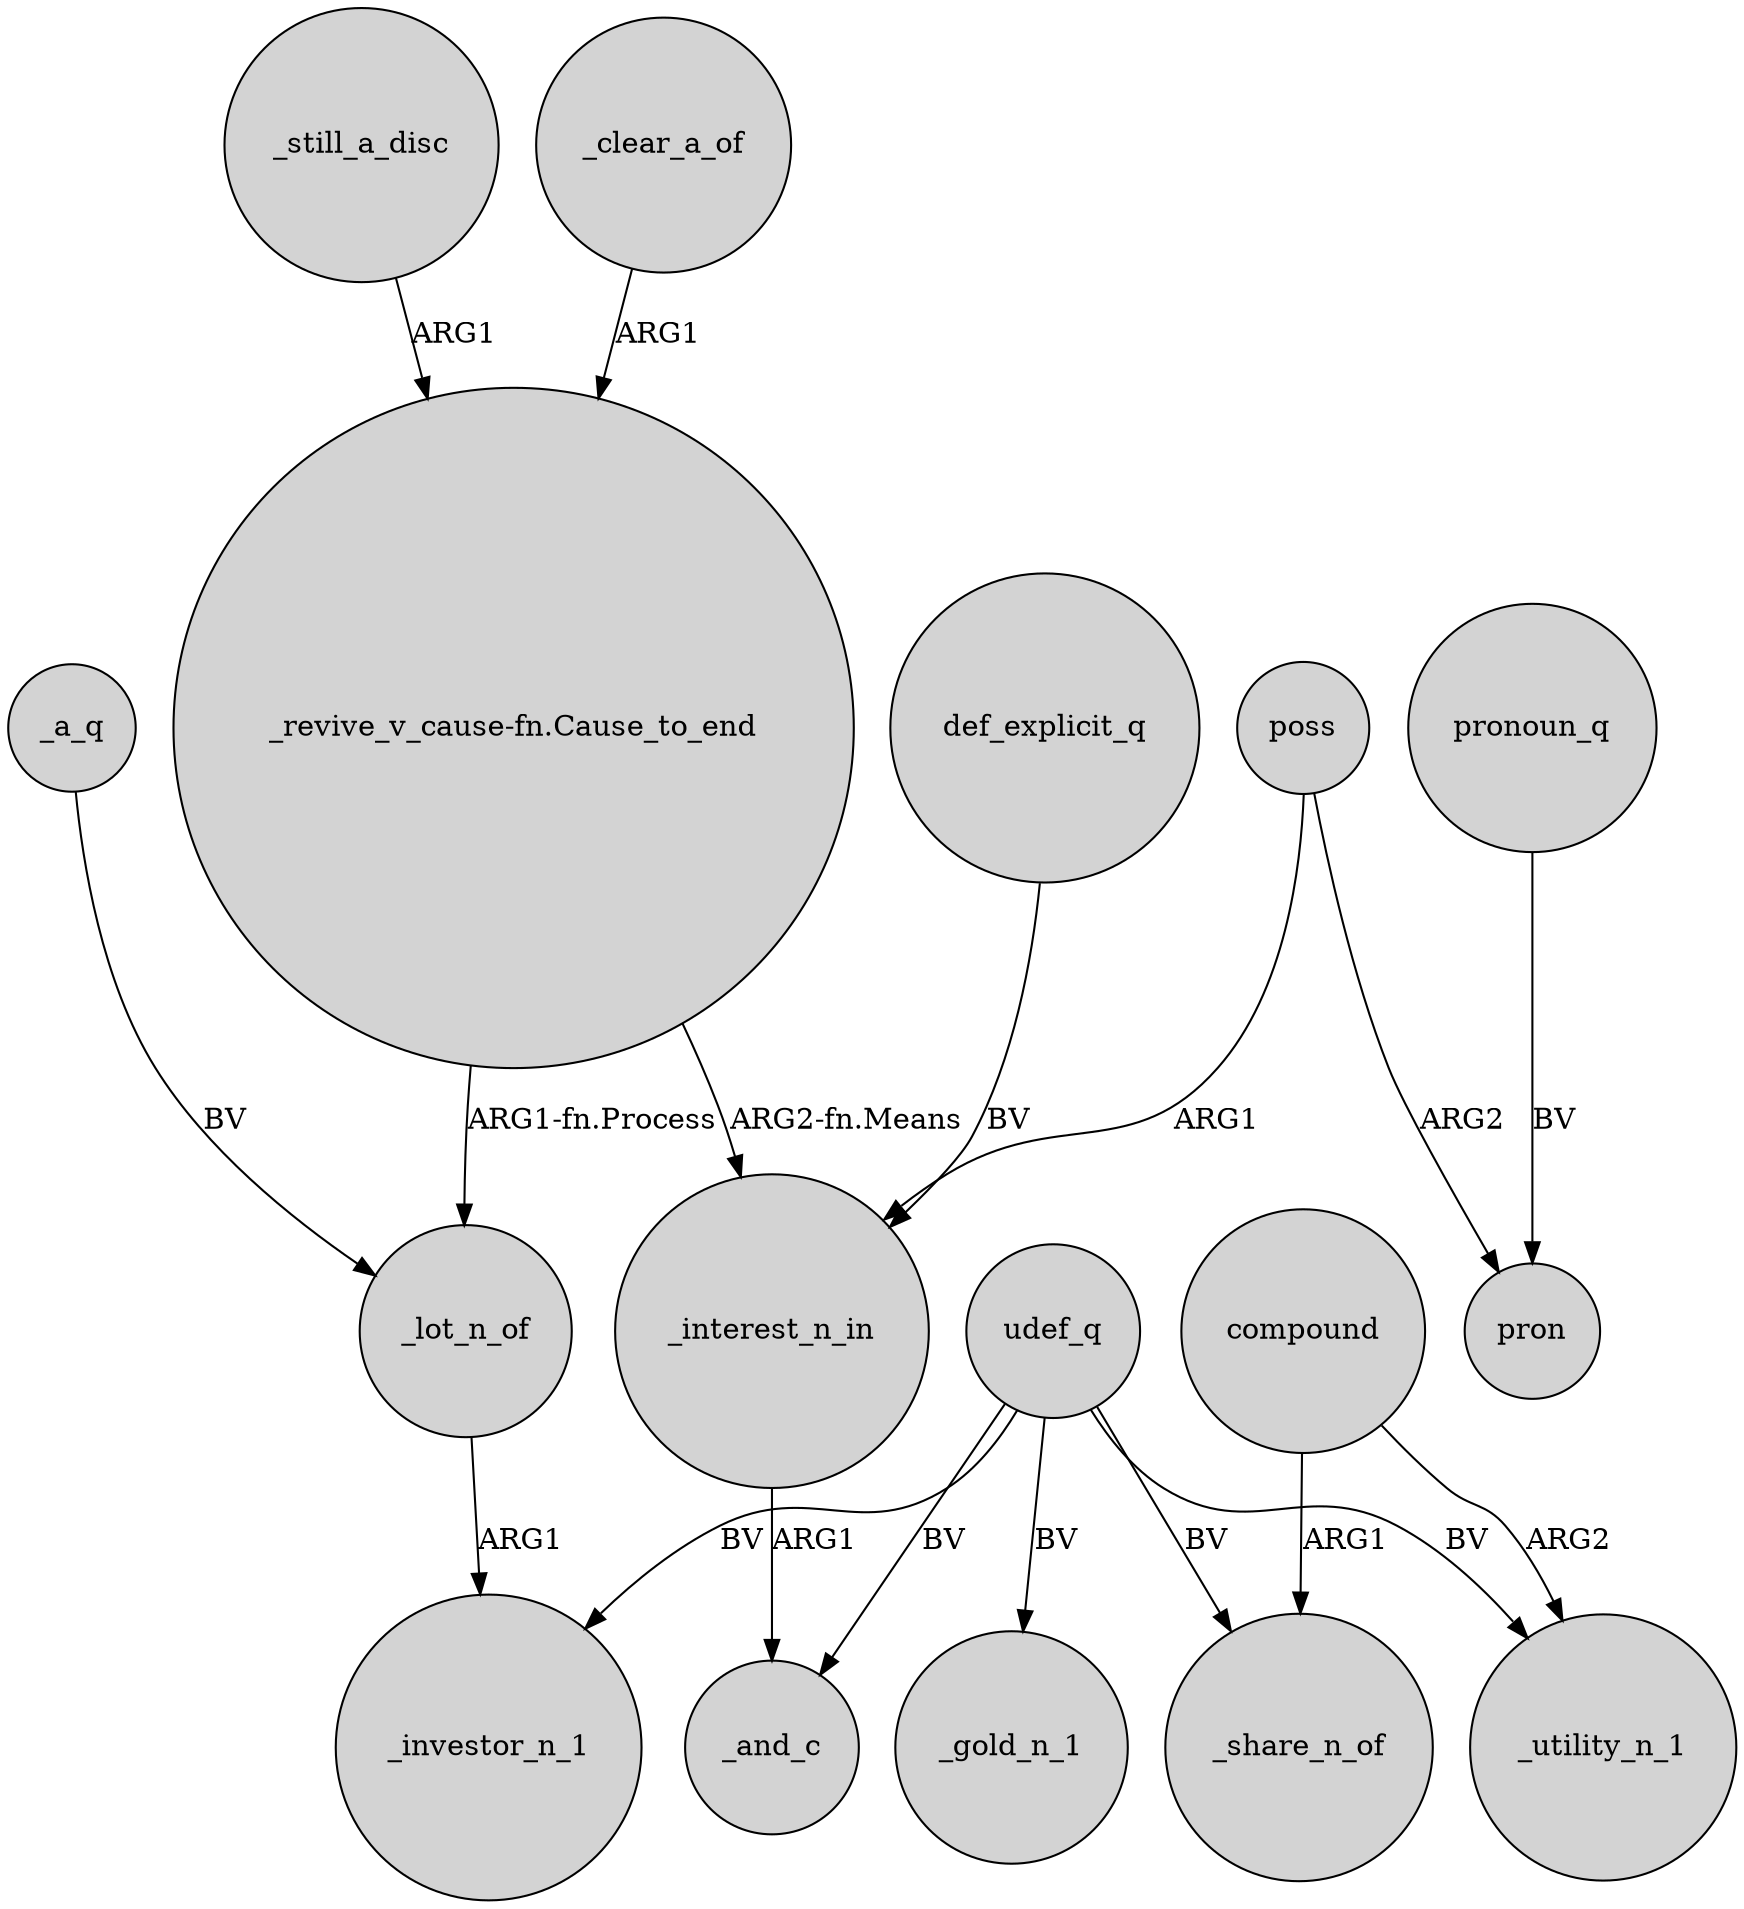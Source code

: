 digraph {
	node [shape=circle style=filled]
	poss -> _interest_n_in [label=ARG1]
	"_revive_v_cause-fn.Cause_to_end" -> _interest_n_in [label="ARG2-fn.Means"]
	udef_q -> _share_n_of [label=BV]
	udef_q -> _and_c [label=BV]
	udef_q -> _gold_n_1 [label=BV]
	"_revive_v_cause-fn.Cause_to_end" -> _lot_n_of [label="ARG1-fn.Process"]
	udef_q -> _investor_n_1 [label=BV]
	_still_a_disc -> "_revive_v_cause-fn.Cause_to_end" [label=ARG1]
	_lot_n_of -> _investor_n_1 [label=ARG1]
	udef_q -> _utility_n_1 [label=BV]
	compound -> _utility_n_1 [label=ARG2]
	def_explicit_q -> _interest_n_in [label=BV]
	compound -> _share_n_of [label=ARG1]
	_clear_a_of -> "_revive_v_cause-fn.Cause_to_end" [label=ARG1]
	pronoun_q -> pron [label=BV]
	_interest_n_in -> _and_c [label=ARG1]
	poss -> pron [label=ARG2]
	_a_q -> _lot_n_of [label=BV]
}
